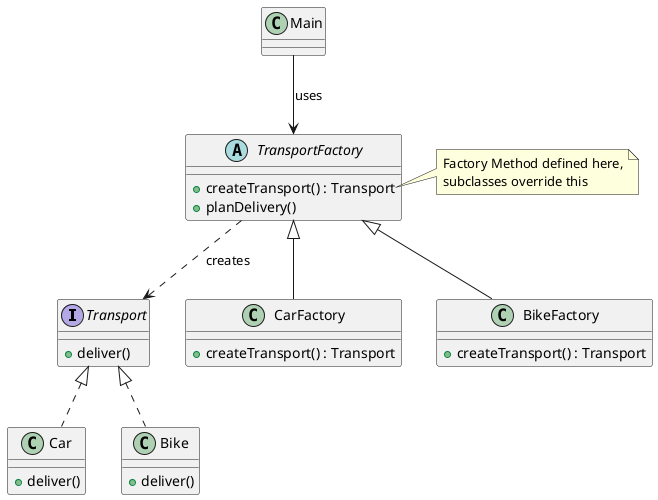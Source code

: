 @startuml
interface Transport {
    + deliver()
}

class Car implements Transport {
    + deliver()
}

class Bike implements Transport {
    + deliver()
}

abstract class TransportFactory {
    + createTransport() : Transport
    + planDelivery()
}

class CarFactory extends TransportFactory {
    + createTransport() : Transport
}

class BikeFactory extends TransportFactory {
    + createTransport() : Transport
}

Main --> TransportFactory : uses
' TransportFactory <|-- CarFactory
' TransportFactory <|-- BikeFactory
' Transport <|.. Car
' Transport <|.. Bike
TransportFactory ..> Transport : creates

note right of TransportFactory::createTransport
Factory Method defined here,
subclasses override this
end note
@enduml
